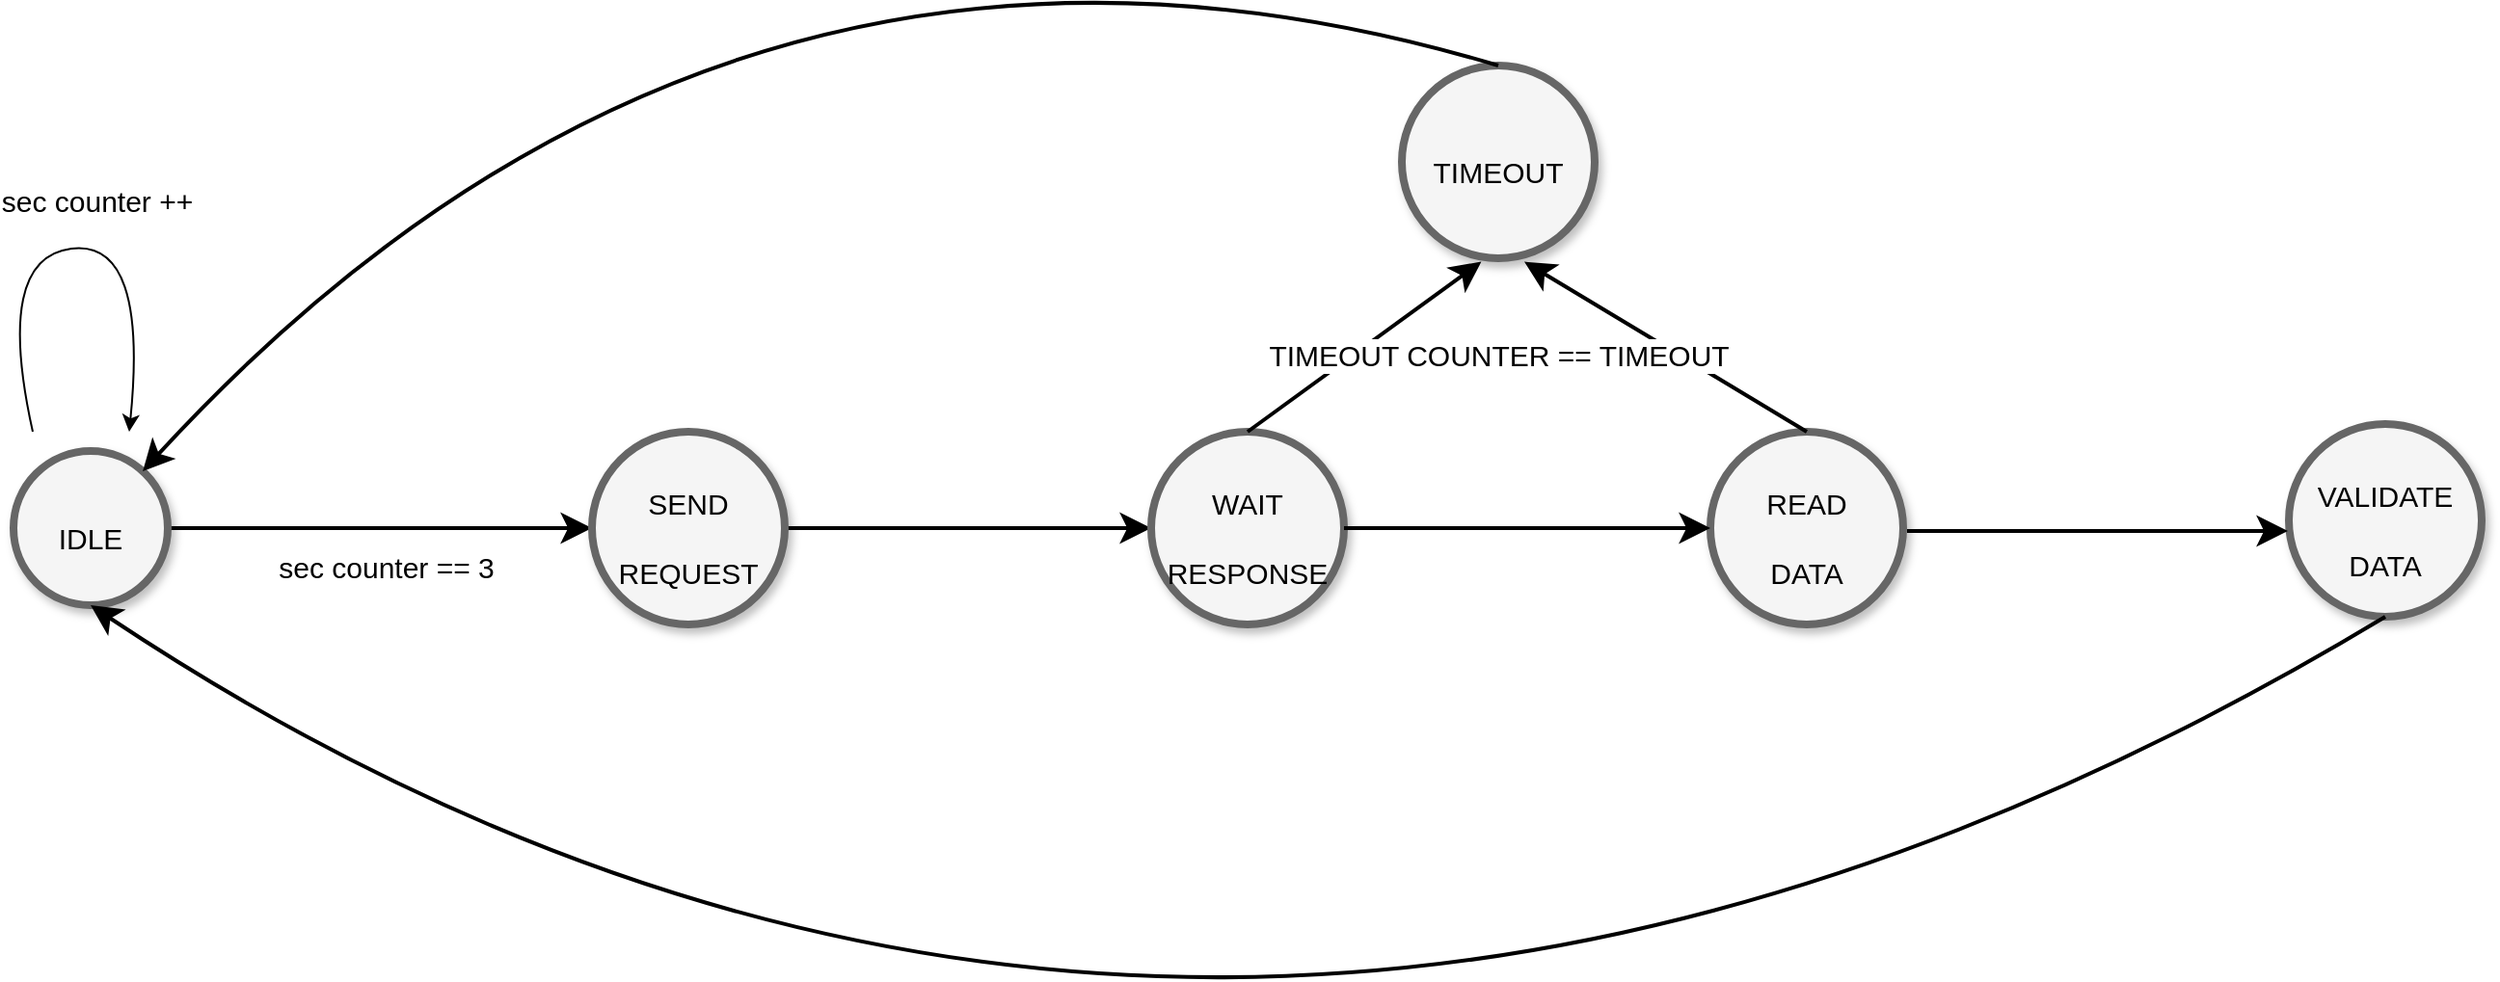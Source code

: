 <mxfile version="25.0.2">
  <diagram name="Page-1" id="ff44883e-f642-bcb2-894b-16b3d25a3f0b">
    <mxGraphModel dx="2074" dy="1196" grid="1" gridSize="10" guides="1" tooltips="1" connect="1" arrows="1" fold="1" page="1" pageScale="1.5" pageWidth="1169" pageHeight="826" background="none" math="0" shadow="0">
      <root>
        <mxCell id="0" style=";html=1;" />
        <mxCell id="1" style=";html=1;" parent="0" />
        <mxCell id="f0bcc99304e6f5a-9" style="edgeStyle=none;curved=1;html=1;startSize=10;endArrow=classic;endFill=1;endSize=10;strokeColor=#000000;strokeWidth=2;fontSize=12;startArrow=none;startFill=0;" parent="1" source="f0bcc99304e6f5a-1" target="f0bcc99304e6f5a-2" edge="1">
          <mxGeometry relative="1" as="geometry" />
        </mxCell>
        <mxCell id="f0bcc99304e6f5a-1" value="&lt;span style=&quot;font-size: 15px;&quot;&gt;IDLE&lt;/span&gt;" style="ellipse;whiteSpace=wrap;html=1;rounded=0;shadow=1;strokeColor=#666666;strokeWidth=4;fontSize=30;align=center;fillColor=#f5f5f5;" parent="1" vertex="1">
          <mxGeometry x="170" y="570" width="80" height="80" as="geometry" />
        </mxCell>
        <mxCell id="f0bcc99304e6f5a-11" style="edgeStyle=none;curved=1;html=1;startSize=10;endFill=1;endSize=10;strokeWidth=2;fontSize=12;startArrow=none;startFill=0;" parent="1" source="f0bcc99304e6f5a-2" edge="1">
          <mxGeometry relative="1" as="geometry">
            <mxPoint x="760" y="610" as="targetPoint" />
          </mxGeometry>
        </mxCell>
        <mxCell id="LO3ANpVfu0pdOE0isBPA-4" value="&lt;span style=&quot;font-size: 15px;&quot;&gt;sec counter == 3&lt;/span&gt;" style="edgeLabel;html=1;align=center;verticalAlign=middle;resizable=0;points=[];" vertex="1" connectable="0" parent="f0bcc99304e6f5a-11">
          <mxGeometry x="-0.207" relative="1" as="geometry">
            <mxPoint x="-283" y="20" as="offset" />
          </mxGeometry>
        </mxCell>
        <mxCell id="LO3ANpVfu0pdOE0isBPA-23" value="&lt;span style=&quot;font-size: 15px;&quot;&gt;sec counter ++&lt;/span&gt;" style="edgeLabel;html=1;align=center;verticalAlign=middle;resizable=0;points=[];" vertex="1" connectable="0" parent="f0bcc99304e6f5a-11">
          <mxGeometry x="-0.207" relative="1" as="geometry">
            <mxPoint x="-433" y="-170" as="offset" />
          </mxGeometry>
        </mxCell>
        <mxCell id="f0bcc99304e6f5a-2" value="&lt;span style=&quot;font-size: 15px;&quot;&gt;SEND&lt;/span&gt;&lt;div&gt;&lt;span style=&quot;font-size: 15px;&quot;&gt;REQUEST&lt;/span&gt;&lt;/div&gt;" style="ellipse;whiteSpace=wrap;html=1;rounded=0;shadow=1;strokeColor=#666666;strokeWidth=4;fontSize=30;align=center;fillColor=#f5f5f5;" parent="1" vertex="1">
          <mxGeometry x="470" y="560" width="100" height="100" as="geometry" />
        </mxCell>
        <mxCell id="LO3ANpVfu0pdOE0isBPA-24" value="" style="curved=1;endArrow=classic;html=1;rounded=0;" edge="1" parent="1">
          <mxGeometry width="50" height="50" relative="1" as="geometry">
            <mxPoint x="180" y="560" as="sourcePoint" />
            <mxPoint x="230" y="560" as="targetPoint" />
            <Array as="points">
              <mxPoint x="160" y="470" />
              <mxPoint x="240" y="460" />
            </Array>
          </mxGeometry>
        </mxCell>
        <mxCell id="LO3ANpVfu0pdOE0isBPA-25" value="&lt;span style=&quot;font-size: 15px;&quot;&gt;WAIT&lt;/span&gt;&lt;div&gt;&lt;span style=&quot;font-size: 15px;&quot;&gt;RESPONSE&lt;/span&gt;&lt;/div&gt;" style="ellipse;whiteSpace=wrap;html=1;rounded=0;shadow=1;strokeColor=#666666;strokeWidth=4;fontSize=30;align=center;fillColor=#f5f5f5;" vertex="1" parent="1">
          <mxGeometry x="760" y="560" width="100" height="100" as="geometry" />
        </mxCell>
        <mxCell id="LO3ANpVfu0pdOE0isBPA-26" value="&lt;span style=&quot;font-size: 15px;&quot;&gt;READ&lt;/span&gt;&lt;div&gt;&lt;span style=&quot;font-size: 15px;&quot;&gt;DATA&lt;/span&gt;&lt;/div&gt;" style="ellipse;whiteSpace=wrap;html=1;rounded=0;shadow=1;strokeColor=#666666;strokeWidth=4;fontSize=30;align=center;fillColor=#f5f5f5;" vertex="1" parent="1">
          <mxGeometry x="1050" y="560" width="100" height="100" as="geometry" />
        </mxCell>
        <mxCell id="LO3ANpVfu0pdOE0isBPA-27" value="&lt;span style=&quot;font-size: 15px;&quot;&gt;VALIDATE DATA&lt;/span&gt;" style="ellipse;whiteSpace=wrap;html=1;rounded=0;shadow=1;strokeColor=#666666;strokeWidth=4;fontSize=30;align=center;fillColor=#f5f5f5;" vertex="1" parent="1">
          <mxGeometry x="1350" y="556" width="100" height="100" as="geometry" />
        </mxCell>
        <mxCell id="LO3ANpVfu0pdOE0isBPA-28" style="edgeStyle=none;curved=1;html=1;startSize=10;endFill=1;endSize=10;strokeWidth=2;fontSize=12;startArrow=none;startFill=0;" edge="1" parent="1">
          <mxGeometry relative="1" as="geometry">
            <mxPoint x="860" y="610" as="sourcePoint" />
            <mxPoint x="1050" y="610" as="targetPoint" />
          </mxGeometry>
        </mxCell>
        <mxCell id="LO3ANpVfu0pdOE0isBPA-32" style="edgeStyle=none;curved=1;html=1;startSize=10;endFill=1;endSize=10;strokeWidth=2;fontSize=12;startArrow=none;startFill=0;exitX=1.02;exitY=0.555;exitDx=0;exitDy=0;entryX=-0.005;entryY=0.555;entryDx=0;entryDy=0;exitPerimeter=0;entryPerimeter=0;" edge="1" parent="1" target="LO3ANpVfu0pdOE0isBPA-27">
          <mxGeometry relative="1" as="geometry">
            <mxPoint x="1152" y="611.5" as="sourcePoint" />
            <mxPoint x="1240" y="756" as="targetPoint" />
          </mxGeometry>
        </mxCell>
        <mxCell id="LO3ANpVfu0pdOE0isBPA-34" style="edgeStyle=none;curved=1;html=1;startSize=10;endFill=1;endSize=10;strokeWidth=2;fontSize=12;startArrow=none;startFill=0;exitX=0.5;exitY=1;exitDx=0;exitDy=0;entryX=0.5;entryY=1;entryDx=0;entryDy=0;" edge="1" parent="1" source="LO3ANpVfu0pdOE0isBPA-27" target="f0bcc99304e6f5a-1">
          <mxGeometry relative="1" as="geometry">
            <mxPoint x="1152.5" y="759.5" as="sourcePoint" />
            <mxPoint x="1350.5" y="759.5" as="targetPoint" />
            <Array as="points">
              <mxPoint x="780" y="1030" />
            </Array>
          </mxGeometry>
        </mxCell>
        <mxCell id="LO3ANpVfu0pdOE0isBPA-38" style="edgeStyle=none;curved=1;html=1;startSize=10;endFill=1;endSize=10;strokeWidth=2;fontSize=12;startArrow=none;startFill=0;exitX=0.5;exitY=0;exitDx=0;exitDy=0;entryX=0.412;entryY=1.018;entryDx=0;entryDy=0;entryPerimeter=0;" edge="1" parent="1" source="LO3ANpVfu0pdOE0isBPA-25" target="LO3ANpVfu0pdOE0isBPA-40">
          <mxGeometry relative="1" as="geometry">
            <mxPoint x="850" y="530" as="sourcePoint" />
            <mxPoint x="900" y="480" as="targetPoint" />
          </mxGeometry>
        </mxCell>
        <mxCell id="LO3ANpVfu0pdOE0isBPA-39" style="edgeStyle=none;curved=1;html=1;startSize=10;endFill=1;endSize=10;strokeWidth=2;fontSize=12;startArrow=none;startFill=0;exitX=0.5;exitY=0;exitDx=0;exitDy=0;entryX=0.635;entryY=1.018;entryDx=0;entryDy=0;entryPerimeter=0;" edge="1" parent="1" source="LO3ANpVfu0pdOE0isBPA-26" target="LO3ANpVfu0pdOE0isBPA-40">
          <mxGeometry relative="1" as="geometry">
            <mxPoint x="1090" y="560" as="sourcePoint" />
            <mxPoint x="1180" y="480" as="targetPoint" />
          </mxGeometry>
        </mxCell>
        <mxCell id="LO3ANpVfu0pdOE0isBPA-40" value="&lt;span style=&quot;font-size: 15px;&quot;&gt;TIMEOUT&lt;/span&gt;" style="ellipse;whiteSpace=wrap;html=1;rounded=0;shadow=1;strokeColor=#666666;strokeWidth=4;fontSize=30;align=center;fillColor=#f5f5f5;" vertex="1" parent="1">
          <mxGeometry x="890" y="370" width="100" height="100" as="geometry" />
        </mxCell>
        <mxCell id="LO3ANpVfu0pdOE0isBPA-41" value="&lt;span style=&quot;font-size: 15px;&quot;&gt;TIMEOUT COUNTER == TIMEOUT&lt;/span&gt;" style="edgeLabel;html=1;align=center;verticalAlign=middle;resizable=0;points=[];" vertex="1" connectable="0" parent="1">
          <mxGeometry x="940.004" y="520" as="geometry" />
        </mxCell>
        <mxCell id="LO3ANpVfu0pdOE0isBPA-43" style="edgeStyle=none;curved=1;html=1;startSize=10;endFill=1;endSize=10;strokeWidth=2;fontSize=12;startArrow=none;startFill=0;exitX=0.5;exitY=0;exitDx=0;exitDy=0;" edge="1" parent="1" source="LO3ANpVfu0pdOE0isBPA-40" target="f0bcc99304e6f5a-1">
          <mxGeometry relative="1" as="geometry">
            <mxPoint x="936" y="348.2" as="sourcePoint" />
            <mxPoint x="790" y="260.2" as="targetPoint" />
            <Array as="points">
              <mxPoint x="540" y="250" />
            </Array>
          </mxGeometry>
        </mxCell>
      </root>
    </mxGraphModel>
  </diagram>
</mxfile>
